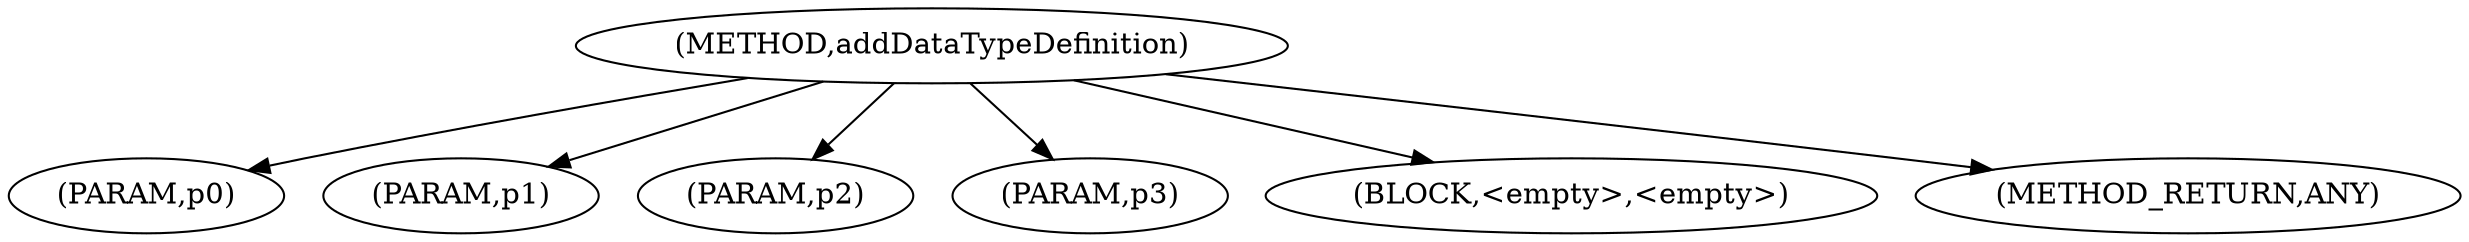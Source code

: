 digraph "addDataTypeDefinition" {  
"1027" [label = <(METHOD,addDataTypeDefinition)> ]
"1028" [label = <(PARAM,p0)> ]
"1029" [label = <(PARAM,p1)> ]
"1030" [label = <(PARAM,p2)> ]
"1031" [label = <(PARAM,p3)> ]
"1032" [label = <(BLOCK,&lt;empty&gt;,&lt;empty&gt;)> ]
"1033" [label = <(METHOD_RETURN,ANY)> ]
  "1027" -> "1028" 
  "1027" -> "1029" 
  "1027" -> "1032" 
  "1027" -> "1030" 
  "1027" -> "1033" 
  "1027" -> "1031" 
}
